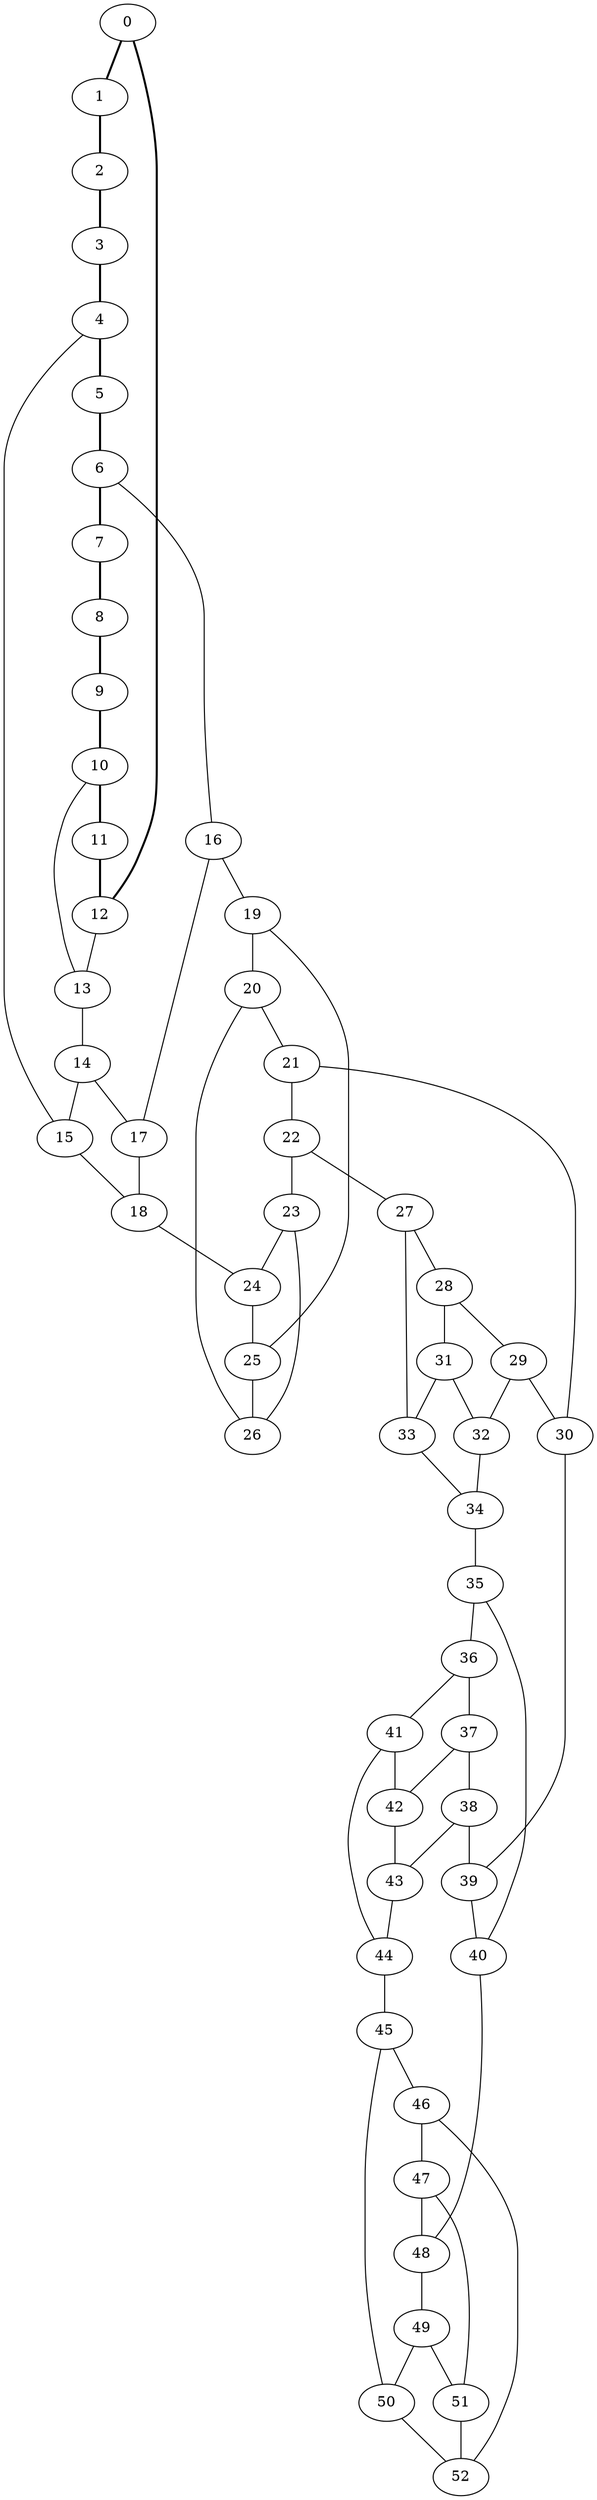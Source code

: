 //Inside of this graph isn't 3-connected
graph G {
0 [ pos = " 11.50,0.00!" ];
0 -- 1[style=bold];
0 -- 12[style=bold];
1 [ pos = " 10.18,5.34!" ];
1 -- 2[style=bold];
2 [ pos = " 6.53,9.46!" ];
2 -- 3[style=bold];
3 [ pos = " 1.39,11.42!" ];
3 -- 4[style=bold];
4 [ pos = " -4.08,10.75!" ];
4 -- 5[style=bold];
4 -- 15;
5 [ pos = " -8.61,7.63!" ];
5 -- 6[style=bold];
6 [ pos = " -11.17,2.75!" ];
6 -- 7[style=bold];
6 -- 16;
7 [ pos = " -11.17,-2.75!" ];
7 -- 8[style=bold];
8 [ pos = " -8.61,-7.63!" ];
8 -- 9[style=bold];
9 [ pos = " -4.08,-10.75!" ];
9 -- 10[style=bold];
10 [ pos = " 1.39,-11.42!" ];
10 -- 11[style=bold];
10 -- 13;
11 [ pos = " 6.53,-9.46!" ];
11 -- 12[style=bold];
12 [ pos = " 10.18,-5.34!" ];
12 -- 13;
13 -- 14;
14 -- 15;
14 -- 17;
15 -- 18;
16 -- 17;
16 -- 19;
17 -- 18;
18 -- 24;
19 -- 20;
19 -- 25;
20 -- 21;
20 -- 26;
21 -- 22;
21 -- 30;
22 -- 23;
22 -- 27;
23 -- 24;
23 -- 26;
24 -- 25;
25 -- 26;
27 -- 28;
27 -- 33;
28 -- 29;
28 -- 31;
29 -- 30;
29 -- 32;
30 -- 39;
31 -- 32;
31 -- 33;
32 -- 34;
33 -- 34;
34 -- 35;
35 -- 36;
35 -- 40;
36 -- 37;
36 -- 41;
37 -- 38;
37 -- 42;
38 -- 39;
38 -- 43;
39 -- 40;
40 -- 48;
41 -- 42;
41 -- 44;
42 -- 43;
43 -- 44;
44 -- 45;
45 -- 46;
45 -- 50;
46 -- 47;
46 -- 52;
47 -- 48;
47 -- 51;
48 -- 49;
49 -- 50;
49 -- 51;
50 -- 52;
51 -- 52;
}
